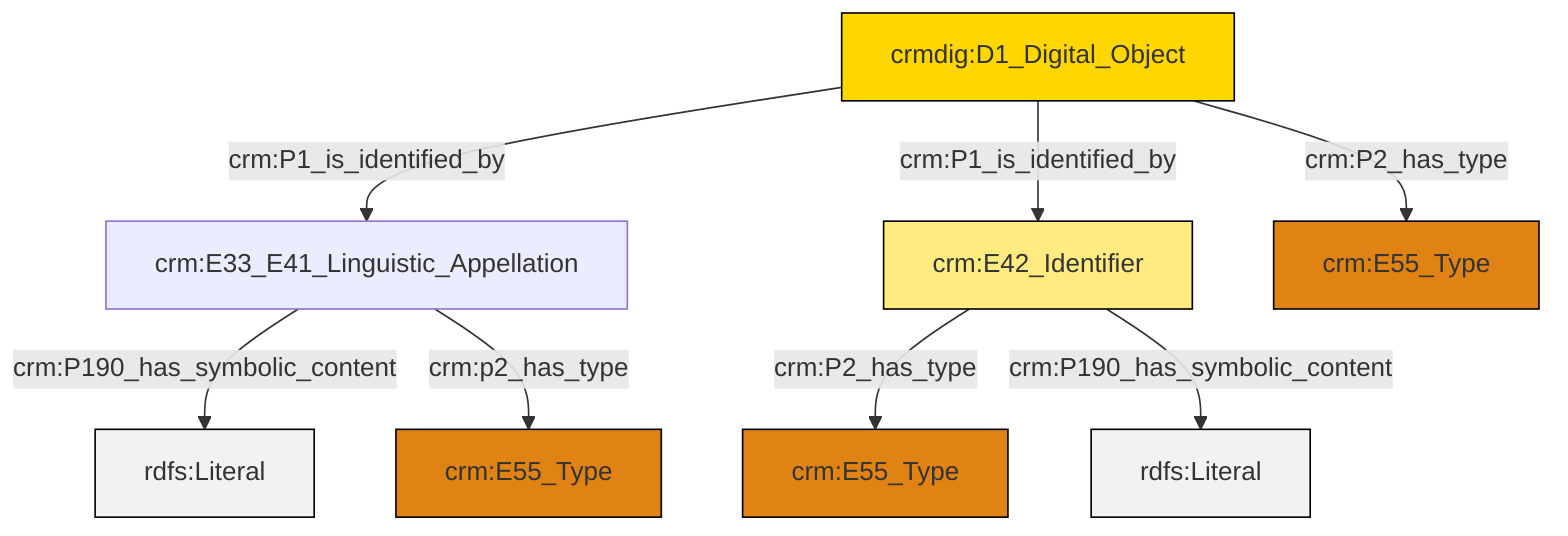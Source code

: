 graph TD
classDef Literal fill:#f2f2f2,stroke:#000000;
classDef CRM_Entity fill:#FFFFFF,stroke:#000000;
classDef Temporal_Entity fill:#00C9E6, stroke:#000000;
classDef Type fill:#E18312, stroke:#000000;
classDef Time-Span fill:#2C9C91, stroke:#000000;
classDef Appellation fill:#FFEB7F, stroke:#000000;
classDef Place fill:#008836, stroke:#000000;
classDef Persistent_Item fill:#B266B2, stroke:#000000;
classDef Conceptual_Object fill:#FFD700, stroke:#000000;
classDef Physical_Thing fill:#D2B48C, stroke:#000000;
classDef Actor fill:#f58aad, stroke:#000000;
classDef PC_Classes fill:#4ce600, stroke:#000000;
classDef Multi fill:#cccccc,stroke:#000000;

0["crmdig:D1_Digital_Object"]:::Conceptual_Object -->|crm:P1_is_identified_by| 1["crm:E33_E41_Linguistic_Appellation"]:::Default
0["crmdig:D1_Digital_Object"]:::Conceptual_Object -->|crm:P1_is_identified_by| 4["crm:E42_Identifier"]:::Appellation
1["crm:E33_E41_Linguistic_Appellation"]:::Default -->|crm:P190_has_symbolic_content| 5[rdfs:Literal]:::Literal
4["crm:E42_Identifier"]:::Appellation -->|crm:P2_has_type| 2["crm:E55_Type"]:::Type
1["crm:E33_E41_Linguistic_Appellation"]:::Default -->|crm:p2_has_type| 9["crm:E55_Type"]:::Type
4["crm:E42_Identifier"]:::Appellation -->|crm:P190_has_symbolic_content| 13[rdfs:Literal]:::Literal
0["crmdig:D1_Digital_Object"]:::Conceptual_Object -->|crm:P2_has_type| 6["crm:E55_Type"]:::Type